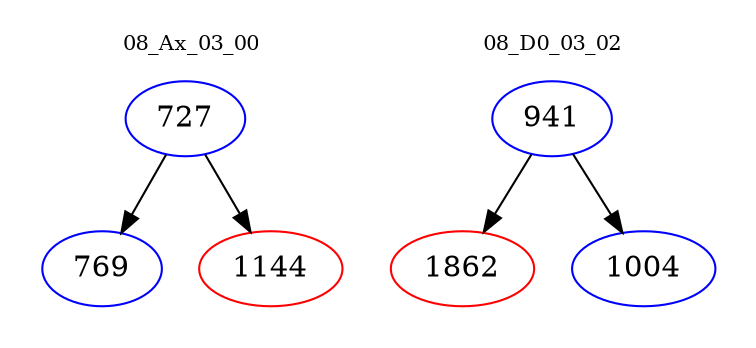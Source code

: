 digraph{
subgraph cluster_0 {
color = white
label = "08_Ax_03_00";
fontsize=10;
T0_727 [label="727", color="blue"]
T0_727 -> T0_769 [color="black"]
T0_769 [label="769", color="blue"]
T0_727 -> T0_1144 [color="black"]
T0_1144 [label="1144", color="red"]
}
subgraph cluster_1 {
color = white
label = "08_D0_03_02";
fontsize=10;
T1_941 [label="941", color="blue"]
T1_941 -> T1_1862 [color="black"]
T1_1862 [label="1862", color="red"]
T1_941 -> T1_1004 [color="black"]
T1_1004 [label="1004", color="blue"]
}
}
